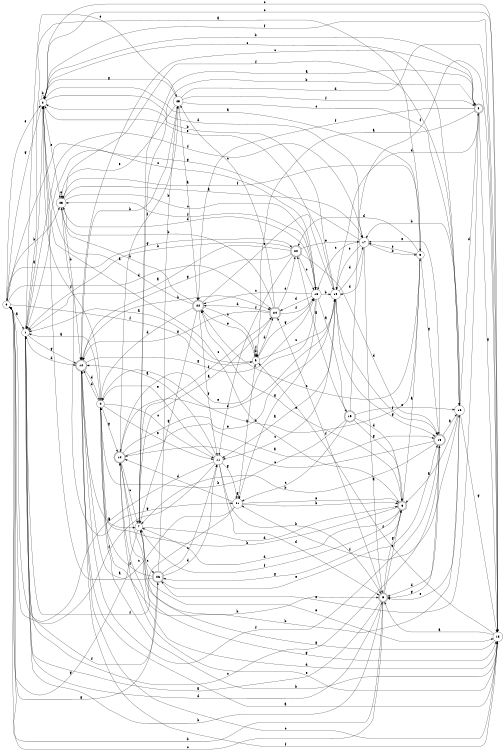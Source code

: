 digraph n22_1 {
__start0 [label="" shape="none"];

rankdir=LR;
size="8,5";

s0 [style="filled", color="black", fillcolor="white" shape="circle", label="0"];
s1 [style="filled", color="black", fillcolor="white" shape="circle", label="1"];
s2 [style="filled", color="black", fillcolor="white" shape="circle", label="2"];
s3 [style="filled", color="black", fillcolor="white" shape="circle", label="3"];
s4 [style="filled", color="black", fillcolor="white" shape="circle", label="4"];
s5 [style="rounded,filled", color="black", fillcolor="white" shape="doublecircle", label="5"];
s6 [style="rounded,filled", color="black", fillcolor="white" shape="doublecircle", label="6"];
s7 [style="filled", color="black", fillcolor="white" shape="circle", label="7"];
s8 [style="rounded,filled", color="black", fillcolor="white" shape="doublecircle", label="8"];
s9 [style="filled", color="black", fillcolor="white" shape="circle", label="9"];
s10 [style="filled", color="black", fillcolor="white" shape="circle", label="10"];
s11 [style="filled", color="black", fillcolor="white" shape="circle", label="11"];
s12 [style="rounded,filled", color="black", fillcolor="white" shape="doublecircle", label="12"];
s13 [style="filled", color="black", fillcolor="white" shape="circle", label="13"];
s14 [style="rounded,filled", color="black", fillcolor="white" shape="doublecircle", label="14"];
s15 [style="rounded,filled", color="black", fillcolor="white" shape="doublecircle", label="15"];
s16 [style="filled", color="black", fillcolor="white" shape="circle", label="16"];
s17 [style="filled", color="black", fillcolor="white" shape="circle", label="17"];
s18 [style="filled", color="black", fillcolor="white" shape="circle", label="18"];
s19 [style="rounded,filled", color="black", fillcolor="white" shape="doublecircle", label="19"];
s20 [style="rounded,filled", color="black", fillcolor="white" shape="doublecircle", label="20"];
s21 [style="filled", color="black", fillcolor="white" shape="circle", label="21"];
s22 [style="rounded,filled", color="black", fillcolor="white" shape="doublecircle", label="22"];
s23 [style="filled", color="black", fillcolor="white" shape="circle", label="23"];
s24 [style="rounded,filled", color="black", fillcolor="white" shape="doublecircle", label="24"];
s25 [style="filled", color="black", fillcolor="white" shape="circle", label="25"];
s26 [style="rounded,filled", color="black", fillcolor="white" shape="doublecircle", label="26"];
s0 -> s1 [label="a"];
s0 -> s23 [label="b"];
s0 -> s18 [label="c"];
s0 -> s24 [label="d"];
s0 -> s2 [label="e"];
s0 -> s9 [label="f"];
s0 -> s20 [label="g"];
s1 -> s2 [label="a"];
s1 -> s5 [label="b"];
s1 -> s15 [label="c"];
s1 -> s12 [label="d"];
s1 -> s25 [label="e"];
s1 -> s26 [label="f"];
s1 -> s12 [label="g"];
s2 -> s3 [label="a"];
s2 -> s2 [label="b"];
s2 -> s13 [label="c"];
s2 -> s17 [label="d"];
s2 -> s23 [label="e"];
s2 -> s13 [label="f"];
s2 -> s0 [label="g"];
s3 -> s1 [label="a"];
s3 -> s4 [label="b"];
s3 -> s22 [label="c"];
s3 -> s20 [label="d"];
s3 -> s17 [label="e"];
s3 -> s23 [label="f"];
s3 -> s15 [label="g"];
s4 -> s1 [label="a"];
s4 -> s5 [label="b"];
s4 -> s11 [label="c"];
s4 -> s12 [label="d"];
s4 -> s11 [label="e"];
s4 -> s2 [label="f"];
s4 -> s14 [label="g"];
s5 -> s1 [label="a"];
s5 -> s0 [label="b"];
s5 -> s0 [label="c"];
s5 -> s1 [label="d"];
s5 -> s6 [label="e"];
s5 -> s24 [label="f"];
s5 -> s6 [label="g"];
s6 -> s3 [label="a"];
s6 -> s4 [label="b"];
s6 -> s2 [label="c"];
s6 -> s7 [label="d"];
s6 -> s22 [label="e"];
s6 -> s7 [label="f"];
s6 -> s26 [label="g"];
s7 -> s8 [label="a"];
s7 -> s8 [label="b"];
s7 -> s26 [label="c"];
s7 -> s6 [label="d"];
s7 -> s13 [label="e"];
s7 -> s24 [label="f"];
s7 -> s0 [label="g"];
s8 -> s9 [label="a"];
s8 -> s2 [label="b"];
s8 -> s12 [label="c"];
s8 -> s10 [label="d"];
s8 -> s26 [label="e"];
s8 -> s22 [label="f"];
s8 -> s13 [label="g"];
s9 -> s1 [label="a"];
s9 -> s9 [label="b"];
s9 -> s10 [label="c"];
s9 -> s24 [label="d"];
s9 -> s22 [label="e"];
s9 -> s9 [label="f"];
s9 -> s18 [label="g"];
s10 -> s11 [label="a"];
s10 -> s2 [label="b"];
s10 -> s11 [label="c"];
s10 -> s17 [label="d"];
s10 -> s2 [label="e"];
s10 -> s15 [label="f"];
s10 -> s15 [label="g"];
s11 -> s12 [label="a"];
s11 -> s5 [label="b"];
s11 -> s0 [label="c"];
s11 -> s5 [label="d"];
s11 -> s4 [label="e"];
s11 -> s0 [label="f"];
s11 -> s21 [label="g"];
s12 -> s13 [label="a"];
s12 -> s24 [label="b"];
s12 -> s13 [label="c"];
s12 -> s4 [label="d"];
s12 -> s7 [label="e"];
s12 -> s13 [label="f"];
s12 -> s18 [label="g"];
s13 -> s5 [label="a"];
s13 -> s4 [label="b"];
s13 -> s2 [label="c"];
s13 -> s14 [label="d"];
s13 -> s14 [label="e"];
s13 -> s9 [label="f"];
s13 -> s7 [label="g"];
s14 -> s15 [label="a"];
s14 -> s16 [label="b"];
s14 -> s7 [label="c"];
s14 -> s10 [label="d"];
s14 -> s10 [label="e"];
s14 -> s25 [label="f"];
s14 -> s13 [label="g"];
s15 -> s16 [label="a"];
s15 -> s7 [label="b"];
s15 -> s14 [label="c"];
s15 -> s5 [label="d"];
s15 -> s17 [label="e"];
s15 -> s12 [label="f"];
s15 -> s5 [label="g"];
s16 -> s6 [label="a"];
s16 -> s17 [label="b"];
s16 -> s2 [label="c"];
s16 -> s8 [label="d"];
s16 -> s5 [label="e"];
s16 -> s21 [label="f"];
s16 -> s13 [label="g"];
s17 -> s5 [label="a"];
s17 -> s3 [label="b"];
s17 -> s18 [label="c"];
s17 -> s10 [label="d"];
s17 -> s10 [label="e"];
s17 -> s1 [label="f"];
s17 -> s1 [label="g"];
s18 -> s19 [label="a"];
s18 -> s10 [label="b"];
s18 -> s22 [label="c"];
s18 -> s24 [label="d"];
s18 -> s14 [label="e"];
s18 -> s23 [label="f"];
s18 -> s21 [label="g"];
s19 -> s20 [label="a"];
s19 -> s4 [label="b"];
s19 -> s21 [label="c"];
s19 -> s6 [label="d"];
s19 -> s16 [label="e"];
s19 -> s13 [label="f"];
s19 -> s6 [label="g"];
s20 -> s1 [label="a"];
s20 -> s1 [label="b"];
s20 -> s18 [label="c"];
s20 -> s15 [label="d"];
s20 -> s17 [label="e"];
s20 -> s11 [label="f"];
s20 -> s12 [label="g"];
s21 -> s9 [label="a"];
s21 -> s6 [label="b"];
s21 -> s2 [label="c"];
s21 -> s14 [label="d"];
s21 -> s6 [label="e"];
s21 -> s1 [label="f"];
s21 -> s21 [label="g"];
s22 -> s2 [label="a"];
s22 -> s23 [label="b"];
s22 -> s9 [label="c"];
s22 -> s4 [label="d"];
s22 -> s10 [label="e"];
s22 -> s11 [label="f"];
s22 -> s7 [label="g"];
s23 -> s17 [label="a"];
s23 -> s12 [label="b"];
s23 -> s18 [label="c"];
s23 -> s18 [label="d"];
s23 -> s23 [label="e"];
s23 -> s16 [label="f"];
s23 -> s21 [label="g"];
s24 -> s7 [label="a"];
s24 -> s23 [label="b"];
s24 -> s25 [label="c"];
s24 -> s22 [label="d"];
s24 -> s20 [label="e"];
s24 -> s18 [label="f"];
s24 -> s12 [label="g"];
s25 -> s22 [label="a"];
s25 -> s12 [label="b"];
s25 -> s16 [label="c"];
s25 -> s13 [label="d"];
s25 -> s23 [label="e"];
s25 -> s8 [label="f"];
s25 -> s2 [label="g"];
s26 -> s12 [label="a"];
s26 -> s25 [label="b"];
s26 -> s11 [label="c"];
s26 -> s11 [label="d"];
s26 -> s15 [label="e"];
s26 -> s4 [label="f"];
s26 -> s0 [label="g"];

}